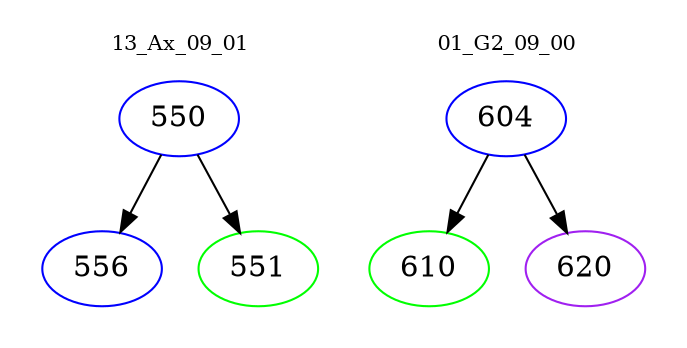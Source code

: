 digraph{
subgraph cluster_0 {
color = white
label = "13_Ax_09_01";
fontsize=10;
T0_550 [label="550", color="blue"]
T0_550 -> T0_556 [color="black"]
T0_556 [label="556", color="blue"]
T0_550 -> T0_551 [color="black"]
T0_551 [label="551", color="green"]
}
subgraph cluster_1 {
color = white
label = "01_G2_09_00";
fontsize=10;
T1_604 [label="604", color="blue"]
T1_604 -> T1_610 [color="black"]
T1_610 [label="610", color="green"]
T1_604 -> T1_620 [color="black"]
T1_620 [label="620", color="purple"]
}
}
